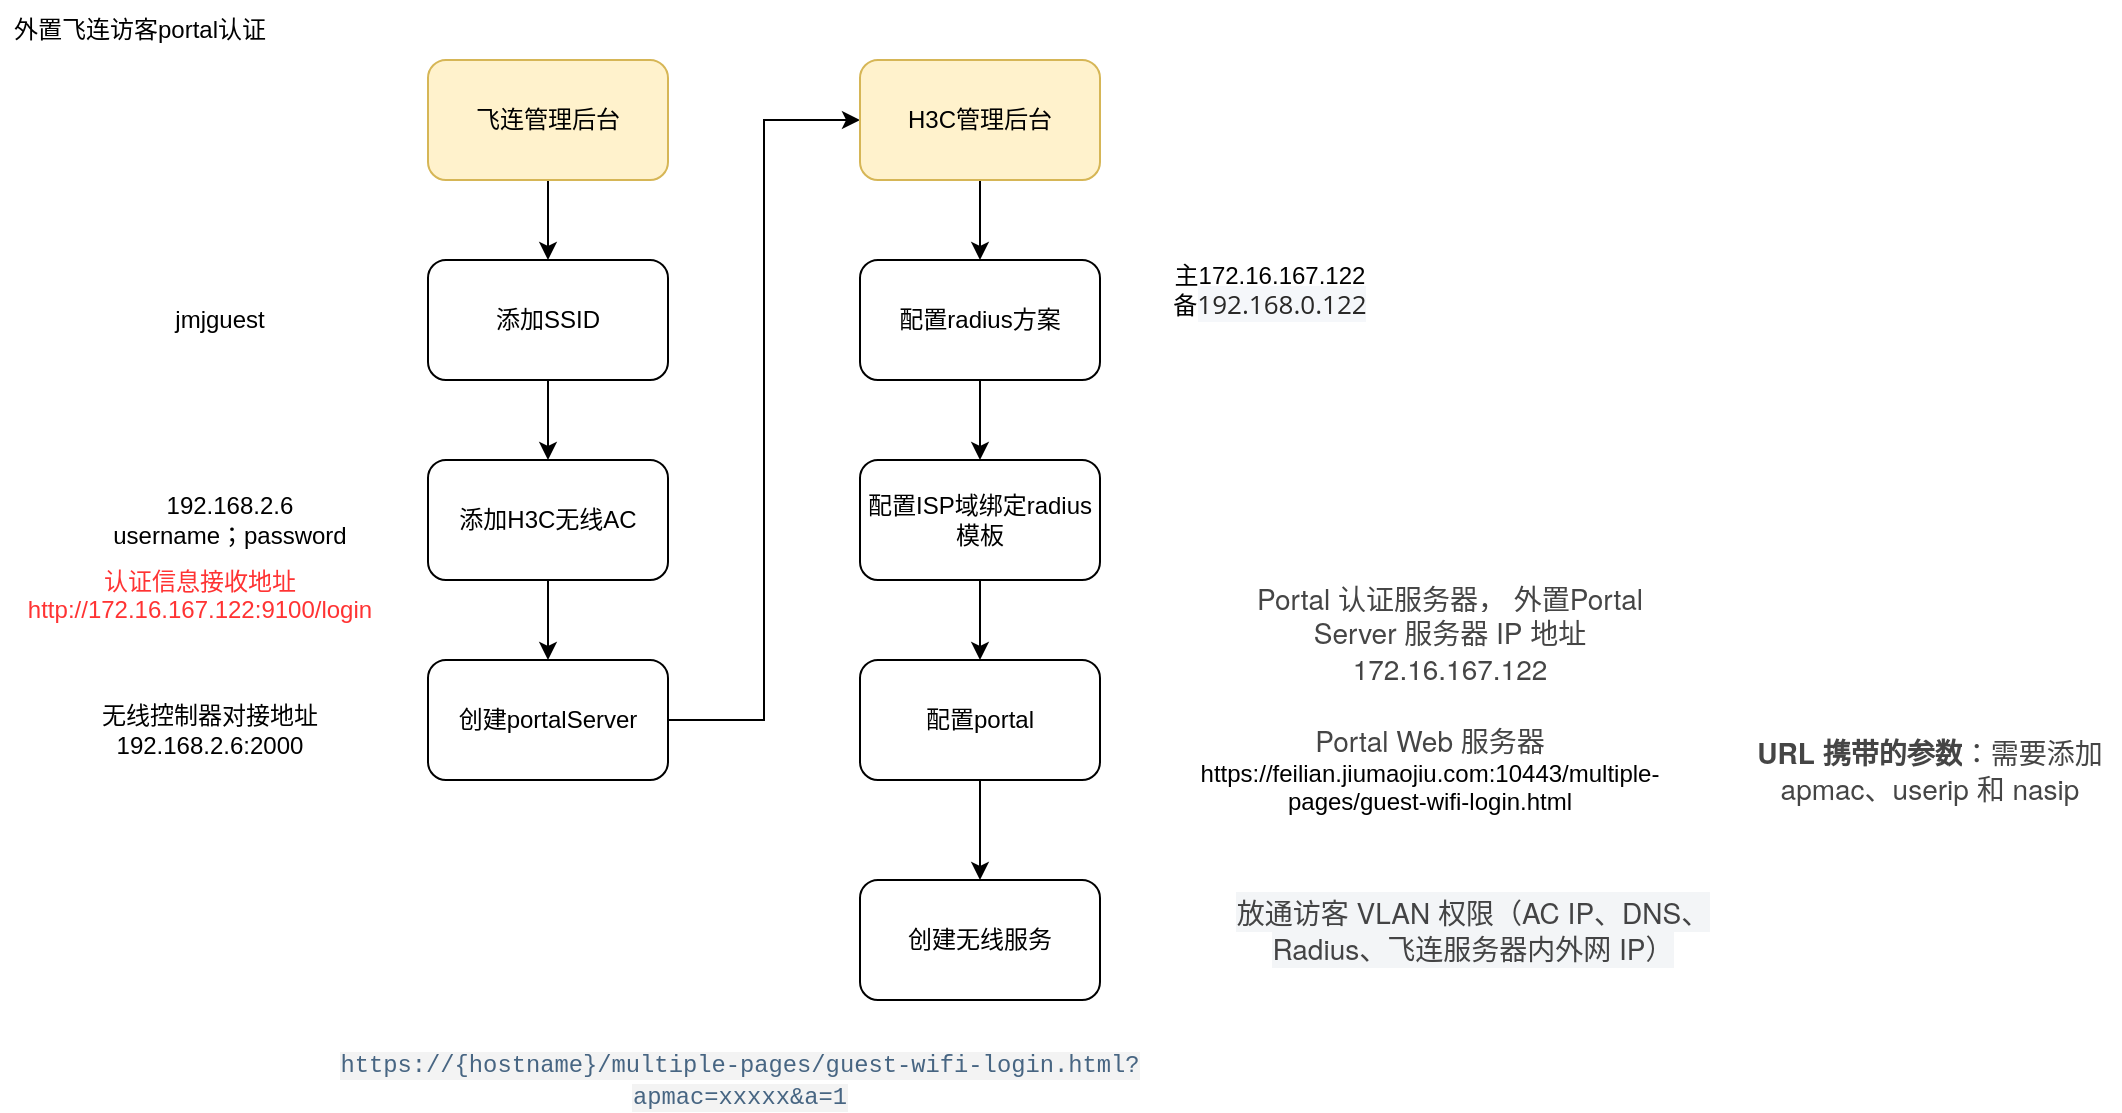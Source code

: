 <mxfile version="28.2.5" pages="5">
  <diagram name="第 1 页" id="AM6dDcf3yNord1xax8dx">
    <mxGraphModel dx="1111" dy="669" grid="1" gridSize="10" guides="1" tooltips="1" connect="1" arrows="1" fold="1" page="1" pageScale="1" pageWidth="827" pageHeight="1169" math="0" shadow="0">
      <root>
        <mxCell id="0" />
        <mxCell id="1" parent="0" />
        <mxCell id="M4mvLvQ8TGmxgBLsu0vZ-16" style="edgeStyle=orthogonalEdgeStyle;rounded=0;orthogonalLoop=1;jettySize=auto;html=1;exitX=0.5;exitY=1;exitDx=0;exitDy=0;entryX=0.5;entryY=0;entryDx=0;entryDy=0;" edge="1" parent="1" source="884CYoDpGaJ2NWDO9zPn-1" target="M4mvLvQ8TGmxgBLsu0vZ-2">
          <mxGeometry relative="1" as="geometry" />
        </mxCell>
        <mxCell id="884CYoDpGaJ2NWDO9zPn-1" value="飞连管理后台" style="rounded=1;whiteSpace=wrap;html=1;fillColor=#fff2cc;strokeColor=#d6b656;" parent="1" vertex="1">
          <mxGeometry x="294" y="60" width="120" height="60" as="geometry" />
        </mxCell>
        <mxCell id="M4mvLvQ8TGmxgBLsu0vZ-1" value="外置飞连访客portal认证" style="text;html=1;align=center;verticalAlign=middle;whiteSpace=wrap;rounded=0;" vertex="1" parent="1">
          <mxGeometry x="80" y="30" width="140" height="30" as="geometry" />
        </mxCell>
        <mxCell id="M4mvLvQ8TGmxgBLsu0vZ-17" style="edgeStyle=orthogonalEdgeStyle;rounded=0;orthogonalLoop=1;jettySize=auto;html=1;entryX=0.5;entryY=0;entryDx=0;entryDy=0;" edge="1" parent="1" source="M4mvLvQ8TGmxgBLsu0vZ-2" target="M4mvLvQ8TGmxgBLsu0vZ-3">
          <mxGeometry relative="1" as="geometry" />
        </mxCell>
        <mxCell id="M4mvLvQ8TGmxgBLsu0vZ-2" value="添加SSID" style="rounded=1;whiteSpace=wrap;html=1;" vertex="1" parent="1">
          <mxGeometry x="294" y="160" width="120" height="60" as="geometry" />
        </mxCell>
        <mxCell id="M4mvLvQ8TGmxgBLsu0vZ-18" style="edgeStyle=orthogonalEdgeStyle;rounded=0;orthogonalLoop=1;jettySize=auto;html=1;exitX=0.5;exitY=1;exitDx=0;exitDy=0;entryX=0.5;entryY=0;entryDx=0;entryDy=0;" edge="1" parent="1" source="M4mvLvQ8TGmxgBLsu0vZ-3" target="M4mvLvQ8TGmxgBLsu0vZ-4">
          <mxGeometry relative="1" as="geometry" />
        </mxCell>
        <mxCell id="M4mvLvQ8TGmxgBLsu0vZ-3" value="添加H3C无线AC" style="rounded=1;whiteSpace=wrap;html=1;" vertex="1" parent="1">
          <mxGeometry x="294" y="260" width="120" height="60" as="geometry" />
        </mxCell>
        <mxCell id="M4mvLvQ8TGmxgBLsu0vZ-23" style="edgeStyle=orthogonalEdgeStyle;rounded=0;orthogonalLoop=1;jettySize=auto;html=1;entryX=0;entryY=0.5;entryDx=0;entryDy=0;" edge="1" parent="1" source="M4mvLvQ8TGmxgBLsu0vZ-4" target="M4mvLvQ8TGmxgBLsu0vZ-5">
          <mxGeometry relative="1" as="geometry">
            <mxPoint x="500" y="100" as="targetPoint" />
          </mxGeometry>
        </mxCell>
        <mxCell id="M4mvLvQ8TGmxgBLsu0vZ-4" value="创建portalServer" style="rounded=1;whiteSpace=wrap;html=1;" vertex="1" parent="1">
          <mxGeometry x="294" y="360" width="120" height="60" as="geometry" />
        </mxCell>
        <mxCell id="M4mvLvQ8TGmxgBLsu0vZ-19" style="edgeStyle=orthogonalEdgeStyle;rounded=0;orthogonalLoop=1;jettySize=auto;html=1;exitX=0.5;exitY=1;exitDx=0;exitDy=0;entryX=0.5;entryY=0;entryDx=0;entryDy=0;" edge="1" parent="1" source="M4mvLvQ8TGmxgBLsu0vZ-5" target="M4mvLvQ8TGmxgBLsu0vZ-7">
          <mxGeometry relative="1" as="geometry" />
        </mxCell>
        <mxCell id="M4mvLvQ8TGmxgBLsu0vZ-5" value="H3C管理后台" style="rounded=1;whiteSpace=wrap;html=1;fillColor=#fff2cc;strokeColor=#d6b656;" vertex="1" parent="1">
          <mxGeometry x="510" y="60" width="120" height="60" as="geometry" />
        </mxCell>
        <mxCell id="M4mvLvQ8TGmxgBLsu0vZ-6" value="&lt;span style=&quot;color: rgb(71, 101, 130); font-family: source-code-pro, Menlo, Monaco, Consolas, &amp;quot;Courier New&amp;quot;, monospace; font-size: 11.9px; text-align: left; background-color: rgba(27, 31, 35, 0.05);&quot;&gt;https://{hostname}/multiple-pages/guest-wifi-login.html?apmac=xxxxx&amp;amp;a=1&lt;/span&gt;" style="text;html=1;align=center;verticalAlign=middle;whiteSpace=wrap;rounded=0;" vertex="1" parent="1">
          <mxGeometry x="240" y="555" width="420" height="30" as="geometry" />
        </mxCell>
        <mxCell id="M4mvLvQ8TGmxgBLsu0vZ-20" style="edgeStyle=orthogonalEdgeStyle;rounded=0;orthogonalLoop=1;jettySize=auto;html=1;exitX=0.5;exitY=1;exitDx=0;exitDy=0;entryX=0.5;entryY=0;entryDx=0;entryDy=0;" edge="1" parent="1" source="M4mvLvQ8TGmxgBLsu0vZ-7" target="M4mvLvQ8TGmxgBLsu0vZ-8">
          <mxGeometry relative="1" as="geometry" />
        </mxCell>
        <mxCell id="M4mvLvQ8TGmxgBLsu0vZ-7" value="配置radius方案" style="rounded=1;whiteSpace=wrap;html=1;" vertex="1" parent="1">
          <mxGeometry x="510" y="160" width="120" height="60" as="geometry" />
        </mxCell>
        <mxCell id="M4mvLvQ8TGmxgBLsu0vZ-21" style="edgeStyle=orthogonalEdgeStyle;rounded=0;orthogonalLoop=1;jettySize=auto;html=1;exitX=0.5;exitY=1;exitDx=0;exitDy=0;entryX=0.5;entryY=0;entryDx=0;entryDy=0;" edge="1" parent="1" source="M4mvLvQ8TGmxgBLsu0vZ-8" target="M4mvLvQ8TGmxgBLsu0vZ-9">
          <mxGeometry relative="1" as="geometry" />
        </mxCell>
        <mxCell id="M4mvLvQ8TGmxgBLsu0vZ-8" value="配置ISP域绑定radius模板" style="rounded=1;whiteSpace=wrap;html=1;" vertex="1" parent="1">
          <mxGeometry x="510" y="260" width="120" height="60" as="geometry" />
        </mxCell>
        <mxCell id="M4mvLvQ8TGmxgBLsu0vZ-22" style="edgeStyle=orthogonalEdgeStyle;rounded=0;orthogonalLoop=1;jettySize=auto;html=1;exitX=0.5;exitY=1;exitDx=0;exitDy=0;entryX=0.5;entryY=0;entryDx=0;entryDy=0;" edge="1" parent="1" source="M4mvLvQ8TGmxgBLsu0vZ-9" target="M4mvLvQ8TGmxgBLsu0vZ-10">
          <mxGeometry relative="1" as="geometry" />
        </mxCell>
        <mxCell id="M4mvLvQ8TGmxgBLsu0vZ-9" value="配置portal" style="rounded=1;whiteSpace=wrap;html=1;" vertex="1" parent="1">
          <mxGeometry x="510" y="360" width="120" height="60" as="geometry" />
        </mxCell>
        <mxCell id="M4mvLvQ8TGmxgBLsu0vZ-10" value="创建无线服务" style="rounded=1;whiteSpace=wrap;html=1;" vertex="1" parent="1">
          <mxGeometry x="510" y="470" width="120" height="60" as="geometry" />
        </mxCell>
        <mxCell id="M4mvLvQ8TGmxgBLsu0vZ-11" value="jmjguest" style="text;html=1;align=center;verticalAlign=middle;whiteSpace=wrap;rounded=0;" vertex="1" parent="1">
          <mxGeometry x="160" y="175" width="60" height="30" as="geometry" />
        </mxCell>
        <mxCell id="M4mvLvQ8TGmxgBLsu0vZ-12" value="192.168.2.6&lt;div&gt;username；password&lt;/div&gt;" style="text;html=1;align=center;verticalAlign=middle;whiteSpace=wrap;rounded=0;" vertex="1" parent="1">
          <mxGeometry x="130" y="275" width="130" height="30" as="geometry" />
        </mxCell>
        <mxCell id="M4mvLvQ8TGmxgBLsu0vZ-14" value="无线控制器对接地址192.168.2.6:2000" style="text;html=1;align=center;verticalAlign=middle;whiteSpace=wrap;rounded=0;" vertex="1" parent="1">
          <mxGeometry x="130" y="380" width="110" height="30" as="geometry" />
        </mxCell>
        <mxCell id="M4mvLvQ8TGmxgBLsu0vZ-15" value="&lt;span style=&quot;color: rgba(23, 23, 23, 0.8); font-family: PingFangSC, &amp;quot;helvetica neue&amp;quot;, &amp;quot;hiragino sans gb&amp;quot;, arial, &amp;quot;microsoft yahei ui&amp;quot;, &amp;quot;microsoft yahei&amp;quot;, simsun, &amp;quot;sans-serif&amp;quot;; font-size: 14px; text-align: left; background-color: rgb(255, 255, 255);&quot;&gt;Portal Web 服务器&lt;/span&gt;https://feilian.jiumaojiu.com:10443/multiple-pages/guest-wifi-login.html" style="text;html=1;align=center;verticalAlign=middle;whiteSpace=wrap;rounded=0;" vertex="1" parent="1">
          <mxGeometry x="680" y="400" width="230" height="30" as="geometry" />
        </mxCell>
        <mxCell id="M4mvLvQ8TGmxgBLsu0vZ-25" value="&lt;div&gt;&lt;font style=&quot;color: rgb(255, 51, 51);&quot;&gt;认证信息接收地址&lt;span style=&quot;background-color: transparent;&quot;&gt;http://172.16.167.122:9100/login&lt;/span&gt;&lt;/font&gt;&lt;/div&gt;&lt;div&gt;&lt;br&gt;&lt;/div&gt;" style="text;html=1;align=center;verticalAlign=middle;whiteSpace=wrap;rounded=0;" vertex="1" parent="1">
          <mxGeometry x="150" y="320" width="60" height="30" as="geometry" />
        </mxCell>
        <mxCell id="M4mvLvQ8TGmxgBLsu0vZ-27" value="主172.16.167.122&lt;div&gt;备&lt;span style=&quot;color: rgb(41, 40, 39); font-family: &amp;quot;Open Sans&amp;quot;, &amp;quot;Helvetica Neue&amp;quot;, Helvetica, Arial, sans-serif; font-size: 13px; text-align: left; text-wrap-mode: nowrap; background-color: rgb(245, 247, 250);&quot;&gt;192.168.0.122&lt;/span&gt;&lt;/div&gt;" style="text;html=1;align=center;verticalAlign=middle;whiteSpace=wrap;rounded=0;" vertex="1" parent="1">
          <mxGeometry x="660" y="160" width="110" height="30" as="geometry" />
        </mxCell>
        <mxCell id="M4mvLvQ8TGmxgBLsu0vZ-28" value="&lt;span style=&quot;color: rgba(23, 23, 23, 0.8); font-family: PingFangSC, &amp;quot;helvetica neue&amp;quot;, &amp;quot;hiragino sans gb&amp;quot;, arial, &amp;quot;microsoft yahei ui&amp;quot;, &amp;quot;microsoft yahei&amp;quot;, simsun, &amp;quot;sans-serif&amp;quot;; font-size: 14px; text-align: left; background-color: rgb(243, 245, 247);&quot;&gt;放通访客 VLAN 权限（AC IP、DNS、Radius、飞连服务器内外网 IP）&lt;/span&gt;" style="text;html=1;align=center;verticalAlign=middle;whiteSpace=wrap;rounded=0;" vertex="1" parent="1">
          <mxGeometry x="680" y="480" width="273" height="30" as="geometry" />
        </mxCell>
        <mxCell id="M4mvLvQ8TGmxgBLsu0vZ-30" value="&lt;span style=&quot;color: rgba(23, 23, 23, 0.8); font-family: PingFangSC, &amp;quot;helvetica neue&amp;quot;, &amp;quot;hiragino sans gb&amp;quot;, arial, &amp;quot;microsoft yahei ui&amp;quot;, &amp;quot;microsoft yahei&amp;quot;, simsun, &amp;quot;sans-serif&amp;quot;; font-size: 14px; text-align: left; background-color: rgb(255, 255, 255);&quot;&gt;Portal 认证服务器，&lt;/span&gt;&lt;span style=&quot;color: rgba(23, 23, 23, 0.8); font-family: PingFangSC, &amp;quot;helvetica neue&amp;quot;, &amp;quot;hiragino sans gb&amp;quot;, arial, &amp;quot;microsoft yahei ui&amp;quot;, &amp;quot;microsoft yahei&amp;quot;, simsun, &amp;quot;sans-serif&amp;quot;; font-size: 14px; text-align: left; background-color: rgb(255, 255, 255);&quot;&gt;&amp;nbsp;外置Portal Server 服务器 IP 地址172.16.167.122&lt;/span&gt;&lt;div&gt;&lt;span style=&quot;color: rgba(23, 23, 23, 0.8); font-family: PingFangSC, &amp;quot;helvetica neue&amp;quot;, &amp;quot;hiragino sans gb&amp;quot;, arial, &amp;quot;microsoft yahei ui&amp;quot;, &amp;quot;microsoft yahei&amp;quot;, simsun, &amp;quot;sans-serif&amp;quot;; font-size: 14px; text-align: left; background-color: rgb(255, 255, 255);&quot;&gt;&lt;br&gt;&lt;/span&gt;&lt;/div&gt;" style="text;html=1;align=center;verticalAlign=middle;whiteSpace=wrap;rounded=0;" vertex="1" parent="1">
          <mxGeometry x="690" y="340" width="230" height="30" as="geometry" />
        </mxCell>
        <mxCell id="M4mvLvQ8TGmxgBLsu0vZ-32" value="&lt;span style=&quot;outline: none; appearance: none; box-sizing: border-box; -webkit-tap-highlight-color: rgba(255, 255, 255, 0); margin: 0px; padding: 0px; font-weight: bolder; color: rgba(23, 23, 23, 0.8); font-family: PingFangSC, &amp;quot;helvetica neue&amp;quot;, &amp;quot;hiragino sans gb&amp;quot;, arial, &amp;quot;microsoft yahei ui&amp;quot;, &amp;quot;microsoft yahei&amp;quot;, simsun, &amp;quot;sans-serif&amp;quot;; font-size: 14px; text-align: left; background-color: rgb(255, 255, 255);&quot;&gt;URL 携带的参数&lt;/span&gt;&lt;span style=&quot;color: rgba(23, 23, 23, 0.8); font-family: PingFangSC, &amp;quot;helvetica neue&amp;quot;, &amp;quot;hiragino sans gb&amp;quot;, arial, &amp;quot;microsoft yahei ui&amp;quot;, &amp;quot;microsoft yahei&amp;quot;, simsun, &amp;quot;sans-serif&amp;quot;; font-size: 14px; text-align: left; background-color: rgb(255, 255, 255);&quot;&gt;：需要添加 apmac、userip 和 nasip&lt;/span&gt;" style="text;html=1;align=center;verticalAlign=middle;whiteSpace=wrap;rounded=0;" vertex="1" parent="1">
          <mxGeometry x="950" y="400" width="190" height="30" as="geometry" />
        </mxCell>
      </root>
    </mxGraphModel>
  </diagram>
  <diagram id="bNae99tADZMuyWSlhK5l" name="第 2 页">
    <mxGraphModel dx="2124" dy="780" grid="1" gridSize="10" guides="1" tooltips="1" connect="1" arrows="1" fold="1" page="1" pageScale="1" pageWidth="827" pageHeight="1169" math="0" shadow="0">
      <root>
        <mxCell id="0" />
        <mxCell id="1" parent="0" />
        <mxCell id="9JmoPgBQbvzpV1mHMhRA-14" value="" style="rounded=0;whiteSpace=wrap;html=1;" parent="1" vertex="1">
          <mxGeometry x="224" y="330" width="516" height="560" as="geometry" />
        </mxCell>
        <mxCell id="9JmoPgBQbvzpV1mHMhRA-13" value="" style="rounded=0;whiteSpace=wrap;html=1;" parent="1" vertex="1">
          <mxGeometry x="-370" y="330" width="500" height="560" as="geometry" />
        </mxCell>
        <mxCell id="WUBFe-WacLbqCLi7D68J-2" value="" style="edgeStyle=orthogonalEdgeStyle;rounded=0;orthogonalLoop=1;jettySize=auto;html=1;" parent="1" source="2EIjiolZbC0jp0bcu34R-1" target="WUBFe-WacLbqCLi7D68J-1" edge="1">
          <mxGeometry relative="1" as="geometry" />
        </mxCell>
        <mxCell id="WUBFe-WacLbqCLi7D68J-6" value="是" style="edgeLabel;html=1;align=center;verticalAlign=middle;resizable=0;points=[];" parent="WUBFe-WacLbqCLi7D68J-2" vertex="1" connectable="0">
          <mxGeometry x="-0.43" y="1" relative="1" as="geometry">
            <mxPoint as="offset" />
          </mxGeometry>
        </mxCell>
        <mxCell id="WUBFe-WacLbqCLi7D68J-4" value="" style="edgeStyle=orthogonalEdgeStyle;rounded=0;orthogonalLoop=1;jettySize=auto;html=1;" parent="1" source="2EIjiolZbC0jp0bcu34R-1" edge="1">
          <mxGeometry relative="1" as="geometry">
            <mxPoint x="464" y="380" as="targetPoint" />
          </mxGeometry>
        </mxCell>
        <mxCell id="WUBFe-WacLbqCLi7D68J-7" value="否" style="edgeLabel;html=1;align=center;verticalAlign=middle;resizable=0;points=[];" parent="WUBFe-WacLbqCLi7D68J-4" vertex="1" connectable="0">
          <mxGeometry x="-0.638" y="-1" relative="1" as="geometry">
            <mxPoint as="offset" />
          </mxGeometry>
        </mxCell>
        <mxCell id="2EIjiolZbC0jp0bcu34R-1" value="&lt;p class=&quot;MsoNormal&quot;&gt;&lt;span style=&quot;mso-spacerun:&#39;yes&#39;;font-family:宋体;mso-ascii-font-family:Calibri;&lt;br/&gt;mso-hansi-font-family:Calibri;mso-bidi-font-family:&#39;Times New Roman&#39;;font-size:10.5pt;&lt;br/&gt;mso-font-kerning:1.0pt;&quot;&gt;&lt;font face=&quot;宋体&quot;&gt;是否沿用&lt;/font&gt;&lt;font face=&quot;Calibri&quot;&gt;IP&lt;/font&gt;&lt;/span&gt;&lt;/p&gt;" style="rhombus;whiteSpace=wrap;html=1;" parent="1" vertex="1">
          <mxGeometry x="144" y="280" width="80" height="80" as="geometry" />
        </mxCell>
        <mxCell id="WUBFe-WacLbqCLi7D68J-5" value="" style="edgeStyle=orthogonalEdgeStyle;rounded=0;orthogonalLoop=1;jettySize=auto;html=1;" parent="1" source="2EIjiolZbC0jp0bcu34R-3" target="2EIjiolZbC0jp0bcu34R-1" edge="1">
          <mxGeometry relative="1" as="geometry" />
        </mxCell>
        <mxCell id="2EIjiolZbC0jp0bcu34R-3" value="四证一体机切换" style="rounded=1;whiteSpace=wrap;html=1;fontStyle=1" parent="1" vertex="1">
          <mxGeometry x="124" y="180" width="120" height="50" as="geometry" />
        </mxCell>
        <mxCell id="WUBFe-WacLbqCLi7D68J-9" value="" style="edgeStyle=orthogonalEdgeStyle;rounded=0;orthogonalLoop=1;jettySize=auto;html=1;" parent="1" source="WUBFe-WacLbqCLi7D68J-1" edge="1">
          <mxGeometry relative="1" as="geometry">
            <mxPoint x="-220" y="420" as="targetPoint" />
          </mxGeometry>
        </mxCell>
        <mxCell id="iXvG2wZZ2Whq42teVKYh-3" value="是" style="edgeLabel;html=1;align=center;verticalAlign=middle;resizable=0;points=[];" parent="WUBFe-WacLbqCLi7D68J-9" vertex="1" connectable="0">
          <mxGeometry x="-0.078" y="-1" relative="1" as="geometry">
            <mxPoint as="offset" />
          </mxGeometry>
        </mxCell>
        <mxCell id="WUBFe-WacLbqCLi7D68J-1" value="故障机是&lt;div&gt;否主机&lt;/div&gt;" style="rhombus;whiteSpace=wrap;html=1;" parent="1" vertex="1">
          <mxGeometry x="-160" y="380" width="80" height="80" as="geometry" />
        </mxCell>
        <mxCell id="WUBFe-WacLbqCLi7D68J-12" value="网络侧解绑设备MAC" style="whiteSpace=wrap;html=1;fillColor=#e1d5e7;strokeColor=#9673a6;" parent="1" vertex="1">
          <mxGeometry x="-10" y="378.33" width="120" height="60" as="geometry" />
        </mxCell>
        <mxCell id="zHqKiSq6Kojlg-079_1R-4" value="" style="edgeStyle=orthogonalEdgeStyle;rounded=0;orthogonalLoop=1;jettySize=auto;html=1;" parent="1" source="WUBFe-WacLbqCLi7D68J-14" target="WUBFe-WacLbqCLi7D68J-16" edge="1">
          <mxGeometry relative="1" as="geometry" />
        </mxCell>
        <mxCell id="WUBFe-WacLbqCLi7D68J-14" value="备机卸载APP" style="whiteSpace=wrap;html=1;" parent="1" vertex="1">
          <mxGeometry x="-340" y="390" width="120" height="60" as="geometry" />
        </mxCell>
        <mxCell id="9JmoPgBQbvzpV1mHMhRA-5" value="" style="edgeStyle=orthogonalEdgeStyle;rounded=0;orthogonalLoop=1;jettySize=auto;html=1;" parent="1" source="WUBFe-WacLbqCLi7D68J-16" target="9JmoPgBQbvzpV1mHMhRA-4" edge="1">
          <mxGeometry relative="1" as="geometry" />
        </mxCell>
        <mxCell id="WUBFe-WacLbqCLi7D68J-16" value="安装APP选择主机模式" style="whiteSpace=wrap;html=1;" parent="1" vertex="1">
          <mxGeometry x="-340" y="500" width="120" height="60" as="geometry" />
        </mxCell>
        <mxCell id="zHqKiSq6Kojlg-079_1R-40" value="" style="edgeStyle=orthogonalEdgeStyle;rounded=0;orthogonalLoop=1;jettySize=auto;html=1;" parent="1" source="WUBFe-WacLbqCLi7D68J-18" target="zHqKiSq6Kojlg-079_1R-39" edge="1">
          <mxGeometry relative="1" as="geometry" />
        </mxCell>
        <mxCell id="WUBFe-WacLbqCLi7D68J-18" value="更改备机打印机、一体机IP" style="whiteSpace=wrap;html=1;" parent="1" vertex="1">
          <mxGeometry x="-190" y="710" width="120" height="60" as="geometry" />
        </mxCell>
        <mxCell id="WUBFe-WacLbqCLi7D68J-52" style="edgeStyle=orthogonalEdgeStyle;rounded=0;orthogonalLoop=1;jettySize=auto;html=1;exitX=0.5;exitY=1;exitDx=0;exitDy=0;" parent="1" source="WUBFe-WacLbqCLi7D68J-18" target="WUBFe-WacLbqCLi7D68J-18" edge="1">
          <mxGeometry relative="1" as="geometry" />
        </mxCell>
        <mxCell id="WUBFe-WacLbqCLi7D68J-56" value="方案一：&lt;font style=&quot;font-family: 宋体; font-size: 10.5pt; background-color: transparent; color: light-dark(rgb(0, 0, 0), rgb(255, 255, 255));&quot; face=&quot;宋体&quot;&gt;沿用被切换机器&lt;/font&gt;&lt;font style=&quot;font-size: 10.5pt; background-color: transparent; color: light-dark(rgb(0, 0, 0), rgb(255, 255, 255));&quot; face=&quot;Calibri&quot;&gt;IP&lt;/font&gt;" style="text;html=1;align=center;verticalAlign=middle;whiteSpace=wrap;rounded=0;fillColor=#fff2cc;strokeColor=#d6b656;" parent="1" vertex="1">
          <mxGeometry x="-370" y="300" width="190" height="30" as="geometry" />
        </mxCell>
        <mxCell id="WUBFe-WacLbqCLi7D68J-57" value="方案二：&lt;font face=&quot;宋体&quot;&gt;&lt;span style=&quot;font-size: 14px;&quot;&gt;使用新IP&lt;/span&gt;&lt;/font&gt;" style="text;html=1;align=center;verticalAlign=middle;whiteSpace=wrap;rounded=0;fillColor=#fff2cc;strokeColor=#d6b656;" parent="1" vertex="1">
          <mxGeometry x="550" y="300" width="190" height="30" as="geometry" />
        </mxCell>
        <mxCell id="zHqKiSq6Kojlg-079_1R-2" value="备注：备机默认为子机模式" style="text;html=1;align=center;verticalAlign=middle;whiteSpace=wrap;rounded=0;" parent="1" vertex="1">
          <mxGeometry x="244" y="220" width="160" height="30" as="geometry" />
        </mxCell>
        <mxCell id="zHqKiSq6Kojlg-079_1R-12" value="" style="edgeStyle=orthogonalEdgeStyle;rounded=0;orthogonalLoop=1;jettySize=auto;html=1;" parent="1" source="zHqKiSq6Kojlg-079_1R-14" edge="1">
          <mxGeometry relative="1" as="geometry">
            <mxPoint x="364" y="418.33" as="targetPoint" />
          </mxGeometry>
        </mxCell>
        <mxCell id="iXvG2wZZ2Whq42teVKYh-5" value="是" style="edgeLabel;html=1;align=center;verticalAlign=middle;resizable=0;points=[];" parent="zHqKiSq6Kojlg-079_1R-12" vertex="1" connectable="0">
          <mxGeometry x="-0.16" y="-3" relative="1" as="geometry">
            <mxPoint x="-1" as="offset" />
          </mxGeometry>
        </mxCell>
        <mxCell id="zHqKiSq6Kojlg-079_1R-14" value="故障机是&lt;div&gt;否主机&lt;/div&gt;" style="rhombus;whiteSpace=wrap;html=1;" parent="1" vertex="1">
          <mxGeometry x="424" y="378.33" width="80" height="80" as="geometry" />
        </mxCell>
        <mxCell id="zHqKiSq6Kojlg-079_1R-19" value="主机上修改控制参数" style="whiteSpace=wrap;html=1;" parent="1" vertex="1">
          <mxGeometry x="244" y="600" width="120" height="60" as="geometry" />
        </mxCell>
        <mxCell id="zHqKiSq6Kojlg-079_1R-35" value="" style="edgeStyle=orthogonalEdgeStyle;rounded=0;orthogonalLoop=1;jettySize=auto;html=1;" parent="1" source="zHqKiSq6Kojlg-079_1R-21" target="zHqKiSq6Kojlg-079_1R-22" edge="1">
          <mxGeometry relative="1" as="geometry" />
        </mxCell>
        <mxCell id="zHqKiSq6Kojlg-079_1R-21" value="备机卸载APP" style="whiteSpace=wrap;html=1;" parent="1" vertex="1">
          <mxGeometry x="244" y="390" width="120" height="60" as="geometry" />
        </mxCell>
        <mxCell id="9JmoPgBQbvzpV1mHMhRA-1" value="" style="edgeStyle=orthogonalEdgeStyle;rounded=0;orthogonalLoop=1;jettySize=auto;html=1;" parent="1" source="zHqKiSq6Kojlg-079_1R-22" target="zHqKiSq6Kojlg-079_1R-19" edge="1">
          <mxGeometry relative="1" as="geometry" />
        </mxCell>
        <mxCell id="zHqKiSq6Kojlg-079_1R-22" value="安装APP选择主机模式" style="whiteSpace=wrap;html=1;" parent="1" vertex="1">
          <mxGeometry x="244" y="500" width="120" height="60" as="geometry" />
        </mxCell>
        <mxCell id="zHqKiSq6Kojlg-079_1R-23" value="根据替换证书类型选择激活参数" style="whiteSpace=wrap;html=1;" parent="1" vertex="1">
          <mxGeometry x="404" y="710" width="120" height="60" as="geometry" />
        </mxCell>
        <mxCell id="zHqKiSq6Kojlg-079_1R-24" style="edgeStyle=orthogonalEdgeStyle;rounded=0;orthogonalLoop=1;jettySize=auto;html=1;exitX=0.5;exitY=1;exitDx=0;exitDy=0;" parent="1" source="zHqKiSq6Kojlg-079_1R-23" target="zHqKiSq6Kojlg-079_1R-23" edge="1">
          <mxGeometry relative="1" as="geometry" />
        </mxCell>
        <mxCell id="zHqKiSq6Kojlg-079_1R-32" value="合格证系统侧修改接收作业设备ip" style="rounded=0;whiteSpace=wrap;html=1;fillColor=#e1d5e7;strokeColor=#9673a6;" parent="1" vertex="1">
          <mxGeometry x="600" y="388.33" width="120" height="60" as="geometry" />
        </mxCell>
        <mxCell id="zHqKiSq6Kojlg-079_1R-39" value="根据替换证书类型选择激活参数" style="rounded=0;whiteSpace=wrap;html=1;" parent="1" vertex="1">
          <mxGeometry x="-190" y="810" width="120" height="60" as="geometry" />
        </mxCell>
        <mxCell id="9JmoPgBQbvzpV1mHMhRA-3" value="" style="endArrow=classic;html=1;rounded=0;exitX=0.5;exitY=1;exitDx=0;exitDy=0;entryX=0;entryY=0.5;entryDx=0;entryDy=0;" parent="1" source="zHqKiSq6Kojlg-079_1R-19" target="zHqKiSq6Kojlg-079_1R-23" edge="1">
          <mxGeometry width="50" height="50" relative="1" as="geometry">
            <mxPoint x="280" y="770" as="sourcePoint" />
            <mxPoint x="330" y="720" as="targetPoint" />
            <Array as="points">
              <mxPoint x="304" y="740" />
            </Array>
          </mxGeometry>
        </mxCell>
        <mxCell id="9JmoPgBQbvzpV1mHMhRA-4" value="主机上修改控制参数" style="whiteSpace=wrap;html=1;" parent="1" vertex="1">
          <mxGeometry x="-340" y="600" width="120" height="60" as="geometry" />
        </mxCell>
        <mxCell id="9JmoPgBQbvzpV1mHMhRA-6" value="" style="endArrow=classic;html=1;rounded=0;exitX=0.5;exitY=1;exitDx=0;exitDy=0;entryX=0;entryY=0.5;entryDx=0;entryDy=0;" parent="1" source="9JmoPgBQbvzpV1mHMhRA-4" target="WUBFe-WacLbqCLi7D68J-18" edge="1">
          <mxGeometry width="50" height="50" relative="1" as="geometry">
            <mxPoint x="-300" y="760" as="sourcePoint" />
            <mxPoint x="-250" y="710" as="targetPoint" />
            <Array as="points">
              <mxPoint x="-280" y="740" />
            </Array>
          </mxGeometry>
        </mxCell>
        <mxCell id="9JmoPgBQbvzpV1mHMhRA-7" value="" style="endArrow=classic;html=1;rounded=0;exitX=1;exitY=0.5;exitDx=0;exitDy=0;entryX=1;entryY=0.5;entryDx=0;entryDy=0;" parent="1" source="WUBFe-WacLbqCLi7D68J-1" target="WUBFe-WacLbqCLi7D68J-18" edge="1">
          <mxGeometry width="50" height="50" relative="1" as="geometry">
            <mxPoint x="-20" y="600" as="sourcePoint" />
            <mxPoint x="30" y="550" as="targetPoint" />
            <Array as="points">
              <mxPoint x="-30" y="420" />
              <mxPoint x="-30" y="740" />
            </Array>
          </mxGeometry>
        </mxCell>
        <mxCell id="9JmoPgBQbvzpV1mHMhRA-10" value="否" style="edgeLabel;html=1;align=center;verticalAlign=middle;resizable=0;points=[];" parent="9JmoPgBQbvzpV1mHMhRA-7" vertex="1" connectable="0">
          <mxGeometry x="-0.892" y="1" relative="1" as="geometry">
            <mxPoint as="offset" />
          </mxGeometry>
        </mxCell>
        <mxCell id="9JmoPgBQbvzpV1mHMhRA-11" value="" style="endArrow=classic;html=1;rounded=0;exitX=1;exitY=0.5;exitDx=0;exitDy=0;entryX=1;entryY=0.5;entryDx=0;entryDy=0;" parent="1" source="zHqKiSq6Kojlg-079_1R-14" target="zHqKiSq6Kojlg-079_1R-23" edge="1">
          <mxGeometry width="50" height="50" relative="1" as="geometry">
            <mxPoint x="530" y="600" as="sourcePoint" />
            <mxPoint x="580" y="550" as="targetPoint" />
            <Array as="points">
              <mxPoint x="560" y="420" />
              <mxPoint x="560" y="740" />
            </Array>
          </mxGeometry>
        </mxCell>
        <mxCell id="9JmoPgBQbvzpV1mHMhRA-12" value="否" style="edgeLabel;html=1;align=center;verticalAlign=middle;resizable=0;points=[];" parent="9JmoPgBQbvzpV1mHMhRA-11" vertex="1" connectable="0">
          <mxGeometry x="-0.87" y="4" relative="1" as="geometry">
            <mxPoint as="offset" />
          </mxGeometry>
        </mxCell>
      </root>
    </mxGraphModel>
  </diagram>
  <diagram id="_XImUc3k8YdDf92oH1td" name="第 3 页">
    <mxGraphModel dx="778" dy="468" grid="1" gridSize="10" guides="1" tooltips="1" connect="1" arrows="1" fold="1" page="1" pageScale="1" pageWidth="827" pageHeight="1169" math="0" shadow="0">
      <root>
        <mxCell id="0" />
        <mxCell id="1" parent="0" />
        <mxCell id="OzJTO2gGNafznHzXBOQW-2" value="fl.youngy.com.cn" style="rounded=0;whiteSpace=wrap;html=1;" vertex="1" parent="1">
          <mxGeometry x="360" y="60" width="160" height="60" as="geometry" />
        </mxCell>
        <mxCell id="OzJTO2gGNafznHzXBOQW-3" value="电信公网183.6.157.122" style="rounded=0;whiteSpace=wrap;html=1;" vertex="1" parent="1">
          <mxGeometry x="280" y="190" width="120" height="60" as="geometry" />
        </mxCell>
        <mxCell id="OzJTO2gGNafznHzXBOQW-4" value="飞连服务器192.168.100.21" style="rounded=0;whiteSpace=wrap;html=1;" vertex="1" parent="1">
          <mxGeometry x="390" y="330" width="120" height="60" as="geometry" />
        </mxCell>
        <mxCell id="OzJTO2gGNafznHzXBOQW-5" value="移动公网" style="rounded=0;whiteSpace=wrap;html=1;" vertex="1" parent="1">
          <mxGeometry x="480" y="190" width="120" height="60" as="geometry" />
        </mxCell>
        <mxCell id="OzJTO2gGNafznHzXBOQW-6" value="" style="endArrow=classic;html=1;rounded=0;exitX=0.5;exitY=1;exitDx=0;exitDy=0;entryX=0.5;entryY=0;entryDx=0;entryDy=0;" edge="1" parent="1" source="OzJTO2gGNafznHzXBOQW-2" target="OzJTO2gGNafznHzXBOQW-3">
          <mxGeometry width="50" height="50" relative="1" as="geometry">
            <mxPoint x="380" y="270" as="sourcePoint" />
            <mxPoint x="430" y="220" as="targetPoint" />
          </mxGeometry>
        </mxCell>
        <mxCell id="OzJTO2gGNafznHzXBOQW-7" value="" style="endArrow=classic;html=1;rounded=0;exitX=0.5;exitY=1;exitDx=0;exitDy=0;entryX=0.5;entryY=0;entryDx=0;entryDy=0;" edge="1" parent="1" source="OzJTO2gGNafznHzXBOQW-2" target="OzJTO2gGNafznHzXBOQW-5">
          <mxGeometry width="50" height="50" relative="1" as="geometry">
            <mxPoint x="600" y="160" as="sourcePoint" />
            <mxPoint x="500" y="230" as="targetPoint" />
          </mxGeometry>
        </mxCell>
        <mxCell id="OzJTO2gGNafznHzXBOQW-8" value="域名解析" style="text;html=1;align=center;verticalAlign=middle;whiteSpace=wrap;rounded=0;fillColor=#d5e8d4;strokeColor=#82b366;" vertex="1" parent="1">
          <mxGeometry x="510" y="130" width="60" height="30" as="geometry" />
        </mxCell>
        <mxCell id="OzJTO2gGNafznHzXBOQW-9" value="" style="endArrow=classic;html=1;rounded=0;exitX=0.45;exitY=1.022;exitDx=0;exitDy=0;exitPerimeter=0;" edge="1" parent="1" source="OzJTO2gGNafznHzXBOQW-3">
          <mxGeometry width="50" height="50" relative="1" as="geometry">
            <mxPoint x="380" y="270" as="sourcePoint" />
            <mxPoint x="440" y="330" as="targetPoint" />
          </mxGeometry>
        </mxCell>
        <mxCell id="OzJTO2gGNafznHzXBOQW-10" value="端口映射10443，8001，8002" style="text;html=1;align=center;verticalAlign=middle;whiteSpace=wrap;rounded=0;" vertex="1" parent="1">
          <mxGeometry x="220" y="290" width="170" height="30" as="geometry" />
        </mxCell>
        <mxCell id="OzJTO2gGNafznHzXBOQW-11" value="" style="endArrow=classic;html=1;rounded=0;exitX=0.5;exitY=1;exitDx=0;exitDy=0;" edge="1" parent="1" source="OzJTO2gGNafznHzXBOQW-5">
          <mxGeometry width="50" height="50" relative="1" as="geometry">
            <mxPoint x="380" y="240" as="sourcePoint" />
            <mxPoint x="450" y="330" as="targetPoint" />
          </mxGeometry>
        </mxCell>
        <mxCell id="OzJTO2gGNafznHzXBOQW-12" value="域名解析" style="text;html=1;align=center;verticalAlign=middle;whiteSpace=wrap;rounded=0;" vertex="1" parent="1">
          <mxGeometry x="320" y="130" width="60" height="30" as="geometry" />
        </mxCell>
        <mxCell id="OzJTO2gGNafznHzXBOQW-13" value="端口映射10443，8001，8002" style="text;html=1;align=center;verticalAlign=middle;whiteSpace=wrap;rounded=0;fillColor=#d5e8d4;strokeColor=#82b366;" vertex="1" parent="1">
          <mxGeometry x="510" y="280" width="170" height="30" as="geometry" />
        </mxCell>
      </root>
    </mxGraphModel>
  </diagram>
  <diagram id="xiagSGyhZq4yaPx6t5Rz" name="第 4 页">
    <mxGraphModel dx="778" dy="468" grid="1" gridSize="10" guides="1" tooltips="1" connect="1" arrows="1" fold="1" page="1" pageScale="1" pageWidth="827" pageHeight="1169" math="0" shadow="0">
      <root>
        <mxCell id="0" />
        <mxCell id="1" parent="0" />
        <mxCell id="5vhTYO8h8fDBOkbQux62-19" value="" style="rounded=0;whiteSpace=wrap;html=1;" vertex="1" parent="1">
          <mxGeometry x="120" y="350" width="580" height="140" as="geometry" />
        </mxCell>
        <mxCell id="5vhTYO8h8fDBOkbQux62-18" value="" style="rounded=0;whiteSpace=wrap;html=1;" vertex="1" parent="1">
          <mxGeometry x="120" y="200" width="580" height="110" as="geometry" />
        </mxCell>
        <mxCell id="5vhTYO8h8fDBOkbQux62-1" value="有线办公&lt;div&gt;专线100M&lt;/div&gt;" style="rounded=0;whiteSpace=wrap;html=1;" vertex="1" parent="1">
          <mxGeometry x="150" y="210" width="120" height="60" as="geometry" />
        </mxCell>
        <mxCell id="5vhTYO8h8fDBOkbQux62-2" value="无线WiFi&lt;div&gt;专线1000M&lt;/div&gt;" style="rounded=0;whiteSpace=wrap;html=1;" vertex="1" parent="1">
          <mxGeometry x="354" y="210" width="120" height="60" as="geometry" />
        </mxCell>
        <mxCell id="5vhTYO8h8fDBOkbQux62-3" value="eth3" style="text;html=1;align=center;verticalAlign=middle;whiteSpace=wrap;rounded=0;" vertex="1" parent="1">
          <mxGeometry x="384" y="270" width="60" height="30" as="geometry" />
        </mxCell>
        <mxCell id="5vhTYO8h8fDBOkbQux62-4" value="eth4" style="text;html=1;align=center;verticalAlign=middle;whiteSpace=wrap;rounded=0;" vertex="1" parent="1">
          <mxGeometry x="180" y="270" width="60" height="30" as="geometry" />
        </mxCell>
        <mxCell id="5vhTYO8h8fDBOkbQux62-5" value="&lt;span style=&quot;background-color: transparent; color: light-dark(rgb(0, 0, 0), rgb(255, 255, 255));&quot;&gt;闲置&lt;/span&gt;&lt;div&gt;&lt;span style=&quot;background-color: transparent; color: light-dark(rgb(0, 0, 0), rgb(255, 255, 255));&quot;&gt;拨号1000M&lt;/span&gt;&lt;/div&gt;" style="rounded=0;whiteSpace=wrap;html=1;" vertex="1" parent="1">
          <mxGeometry x="560" y="210" width="120" height="60" as="geometry" />
        </mxCell>
        <mxCell id="5vhTYO8h8fDBOkbQux62-6" value="有线办公&lt;div&gt;专线1000M&lt;/div&gt;" style="rounded=0;whiteSpace=wrap;html=1;" vertex="1" parent="1">
          <mxGeometry x="150" y="380" width="120" height="60" as="geometry" />
        </mxCell>
        <mxCell id="5vhTYO8h8fDBOkbQux62-7" value="无线WiFi&lt;div&gt;拨号1000M&lt;/div&gt;" style="rounded=0;whiteSpace=wrap;html=1;" vertex="1" parent="1">
          <mxGeometry x="354" y="380" width="120" height="60" as="geometry" />
        </mxCell>
        <mxCell id="5vhTYO8h8fDBOkbQux62-8" value="eth3" style="text;html=1;align=center;verticalAlign=middle;whiteSpace=wrap;rounded=0;" vertex="1" parent="1">
          <mxGeometry x="384" y="440" width="60" height="30" as="geometry" />
        </mxCell>
        <mxCell id="5vhTYO8h8fDBOkbQux62-9" value="eth4" style="text;html=1;align=center;verticalAlign=middle;whiteSpace=wrap;rounded=0;" vertex="1" parent="1">
          <mxGeometry x="180" y="440" width="60" height="30" as="geometry" />
        </mxCell>
        <mxCell id="5vhTYO8h8fDBOkbQux62-12" value="目前" style="text;html=1;align=center;verticalAlign=middle;whiteSpace=wrap;rounded=0;fillColor=#dae8fc;strokeColor=#6c8ebf;" vertex="1" parent="1">
          <mxGeometry x="120" y="170" width="60" height="30" as="geometry" />
        </mxCell>
        <mxCell id="5vhTYO8h8fDBOkbQux62-13" value="" style="endArrow=classic;html=1;rounded=0;exitX=0;exitY=1;exitDx=0;exitDy=0;entryX=1;entryY=0;entryDx=0;entryDy=0;" edge="1" parent="1" source="5vhTYO8h8fDBOkbQux62-2" target="5vhTYO8h8fDBOkbQux62-6">
          <mxGeometry width="50" height="50" relative="1" as="geometry">
            <mxPoint x="320" y="340" as="sourcePoint" />
            <mxPoint x="280" y="380" as="targetPoint" />
          </mxGeometry>
        </mxCell>
        <mxCell id="5vhTYO8h8fDBOkbQux62-14" value="" style="endArrow=classic;html=1;rounded=0;exitX=0;exitY=1;exitDx=0;exitDy=0;" edge="1" parent="1" source="5vhTYO8h8fDBOkbQux62-5">
          <mxGeometry width="50" height="50" relative="1" as="geometry">
            <mxPoint x="570" y="401.463" as="sourcePoint" />
            <mxPoint x="460" y="380" as="targetPoint" />
          </mxGeometry>
        </mxCell>
        <mxCell id="5vhTYO8h8fDBOkbQux62-21" value="限制阈值" style="edgeLabel;html=1;align=center;verticalAlign=middle;resizable=0;points=[];fontColor=#FF0000;" vertex="1" connectable="0" parent="5vhTYO8h8fDBOkbQux62-14">
          <mxGeometry x="-0.003" relative="1" as="geometry">
            <mxPoint as="offset" />
          </mxGeometry>
        </mxCell>
        <mxCell id="5vhTYO8h8fDBOkbQux62-15" value="" style="endArrow=classic;html=1;rounded=0;exitX=1;exitY=1;exitDx=0;exitDy=0;entryX=0.5;entryY=0;entryDx=0;entryDy=0;" edge="1" parent="1" source="5vhTYO8h8fDBOkbQux62-1" target="5vhTYO8h8fDBOkbQux62-16">
          <mxGeometry width="50" height="50" relative="1" as="geometry">
            <mxPoint x="260" y="320" as="sourcePoint" />
            <mxPoint x="470" y="380" as="targetPoint" />
          </mxGeometry>
        </mxCell>
        <mxCell id="5vhTYO8h8fDBOkbQux62-16" value="无线WiFi&lt;div&gt;冗余使用&lt;/div&gt;" style="rounded=0;whiteSpace=wrap;html=1;" vertex="1" parent="1">
          <mxGeometry x="530" y="380" width="120" height="60" as="geometry" />
        </mxCell>
        <mxCell id="5vhTYO8h8fDBOkbQux62-17" value="eth5" style="text;html=1;align=center;verticalAlign=middle;whiteSpace=wrap;rounded=0;" vertex="1" parent="1">
          <mxGeometry x="560" y="440" width="60" height="30" as="geometry" />
        </mxCell>
        <mxCell id="5vhTYO8h8fDBOkbQux62-23" value="调整后" style="text;html=1;align=center;verticalAlign=middle;whiteSpace=wrap;rounded=0;fillColor=#dae8fc;strokeColor=#6c8ebf;" vertex="1" parent="1">
          <mxGeometry x="120" y="320" width="60" height="30" as="geometry" />
        </mxCell>
      </root>
    </mxGraphModel>
  </diagram>
  <diagram id="6nIWdgkNkW0LFV_7jCMi" name="第 5 页">
    <mxGraphModel dx="1297" dy="780" grid="1" gridSize="10" guides="1" tooltips="1" connect="1" arrows="1" fold="1" page="1" pageScale="1" pageWidth="827" pageHeight="1169" math="0" shadow="0">
      <root>
        <mxCell id="0" />
        <mxCell id="1" parent="0" />
        <mxCell id="gqLMOwoUjJwlaszNTNMN-8" value="" style="edgeStyle=orthogonalEdgeStyle;rounded=0;orthogonalLoop=1;jettySize=auto;html=1;" edge="1" parent="1" source="gqLMOwoUjJwlaszNTNMN-9">
          <mxGeometry relative="1" as="geometry">
            <mxPoint x="894" y="590" as="targetPoint" />
          </mxGeometry>
        </mxCell>
        <mxCell id="gqLMOwoUjJwlaszNTNMN-9" value="四证一体机切换" style="rounded=1;whiteSpace=wrap;html=1;fontStyle=1" vertex="1" parent="1">
          <mxGeometry x="834" y="490" width="120" height="50" as="geometry" />
        </mxCell>
        <mxCell id="gqLMOwoUjJwlaszNTNMN-10" value="" style="edgeStyle=orthogonalEdgeStyle;rounded=0;orthogonalLoop=1;jettySize=auto;html=1;" edge="1" parent="1" source="gqLMOwoUjJwlaszNTNMN-12">
          <mxGeometry relative="1" as="geometry">
            <mxPoint x="789" y="626.67" as="targetPoint" />
          </mxGeometry>
        </mxCell>
        <mxCell id="gqLMOwoUjJwlaszNTNMN-11" value="是" style="edgeLabel;html=1;align=center;verticalAlign=middle;resizable=0;points=[];" vertex="1" connectable="0" parent="gqLMOwoUjJwlaszNTNMN-10">
          <mxGeometry x="-0.078" y="-1" relative="1" as="geometry">
            <mxPoint as="offset" />
          </mxGeometry>
        </mxCell>
        <mxCell id="gqLMOwoUjJwlaszNTNMN-12" value="故障机是&lt;div&gt;否主机&lt;/div&gt;" style="rhombus;whiteSpace=wrap;html=1;" vertex="1" parent="1">
          <mxGeometry x="849" y="586.67" width="80" height="80" as="geometry" />
        </mxCell>
        <mxCell id="gqLMOwoUjJwlaszNTNMN-13" value="网络侧解绑设备MAC" style="whiteSpace=wrap;html=1;fillColor=#e1d5e7;strokeColor=#9673a6;" vertex="1" parent="1">
          <mxGeometry x="1040" y="586.67" width="120" height="60" as="geometry" />
        </mxCell>
        <mxCell id="gqLMOwoUjJwlaszNTNMN-14" value="" style="edgeStyle=orthogonalEdgeStyle;rounded=0;orthogonalLoop=1;jettySize=auto;html=1;" edge="1" parent="1" source="gqLMOwoUjJwlaszNTNMN-15" target="gqLMOwoUjJwlaszNTNMN-17">
          <mxGeometry relative="1" as="geometry" />
        </mxCell>
        <mxCell id="gqLMOwoUjJwlaszNTNMN-15" value="备机卸载APP" style="whiteSpace=wrap;html=1;" vertex="1" parent="1">
          <mxGeometry x="669" y="596.67" width="120" height="60" as="geometry" />
        </mxCell>
        <mxCell id="gqLMOwoUjJwlaszNTNMN-16" value="" style="edgeStyle=orthogonalEdgeStyle;rounded=0;orthogonalLoop=1;jettySize=auto;html=1;" edge="1" parent="1" source="gqLMOwoUjJwlaszNTNMN-17" target="gqLMOwoUjJwlaszNTNMN-37">
          <mxGeometry relative="1" as="geometry" />
        </mxCell>
        <mxCell id="gqLMOwoUjJwlaszNTNMN-17" value="安装APP选择主机模式" style="whiteSpace=wrap;html=1;" vertex="1" parent="1">
          <mxGeometry x="669" y="706.67" width="120" height="60" as="geometry" />
        </mxCell>
        <mxCell id="gqLMOwoUjJwlaszNTNMN-18" value="" style="edgeStyle=orthogonalEdgeStyle;rounded=0;orthogonalLoop=1;jettySize=auto;html=1;" edge="1" parent="1" source="gqLMOwoUjJwlaszNTNMN-19" target="gqLMOwoUjJwlaszNTNMN-35">
          <mxGeometry relative="1" as="geometry" />
        </mxCell>
        <mxCell id="gqLMOwoUjJwlaszNTNMN-19" value="更改备机打印机、一体机IP" style="whiteSpace=wrap;html=1;" vertex="1" parent="1">
          <mxGeometry x="819" y="916.67" width="120" height="60" as="geometry" />
        </mxCell>
        <mxCell id="gqLMOwoUjJwlaszNTNMN-20" style="edgeStyle=orthogonalEdgeStyle;rounded=0;orthogonalLoop=1;jettySize=auto;html=1;exitX=0.5;exitY=1;exitDx=0;exitDy=0;" edge="1" parent="1" source="gqLMOwoUjJwlaszNTNMN-19" target="gqLMOwoUjJwlaszNTNMN-19">
          <mxGeometry relative="1" as="geometry" />
        </mxCell>
        <mxCell id="gqLMOwoUjJwlaszNTNMN-23" value="备注：备机默认为子机模式" style="text;html=1;align=center;verticalAlign=middle;whiteSpace=wrap;rounded=0;" vertex="1" parent="1">
          <mxGeometry x="1180" y="550" width="160" height="30" as="geometry" />
        </mxCell>
        <mxCell id="gqLMOwoUjJwlaszNTNMN-35" value="根据替换证书类型选择激活参数" style="rounded=0;whiteSpace=wrap;html=1;" vertex="1" parent="1">
          <mxGeometry x="819" y="1016.67" width="120" height="60" as="geometry" />
        </mxCell>
        <mxCell id="gqLMOwoUjJwlaszNTNMN-37" value="主机上修改控制参数" style="whiteSpace=wrap;html=1;" vertex="1" parent="1">
          <mxGeometry x="669" y="806.67" width="120" height="60" as="geometry" />
        </mxCell>
        <mxCell id="gqLMOwoUjJwlaszNTNMN-38" value="" style="endArrow=classic;html=1;rounded=0;exitX=0.5;exitY=1;exitDx=0;exitDy=0;entryX=0;entryY=0.5;entryDx=0;entryDy=0;" edge="1" parent="1" source="gqLMOwoUjJwlaszNTNMN-37" target="gqLMOwoUjJwlaszNTNMN-19">
          <mxGeometry width="50" height="50" relative="1" as="geometry">
            <mxPoint x="709" y="966.67" as="sourcePoint" />
            <mxPoint x="759" y="916.67" as="targetPoint" />
            <Array as="points">
              <mxPoint x="729" y="946.67" />
            </Array>
          </mxGeometry>
        </mxCell>
        <mxCell id="gqLMOwoUjJwlaszNTNMN-39" value="" style="endArrow=classic;html=1;rounded=0;exitX=1;exitY=0.5;exitDx=0;exitDy=0;entryX=1;entryY=0.5;entryDx=0;entryDy=0;" edge="1" parent="1" source="gqLMOwoUjJwlaszNTNMN-12" target="gqLMOwoUjJwlaszNTNMN-19">
          <mxGeometry width="50" height="50" relative="1" as="geometry">
            <mxPoint x="989" y="806.67" as="sourcePoint" />
            <mxPoint x="1039" y="756.67" as="targetPoint" />
            <Array as="points">
              <mxPoint x="979" y="626.67" />
              <mxPoint x="979" y="946.67" />
            </Array>
          </mxGeometry>
        </mxCell>
        <mxCell id="gqLMOwoUjJwlaszNTNMN-40" value="否" style="edgeLabel;html=1;align=center;verticalAlign=middle;resizable=0;points=[];" vertex="1" connectable="0" parent="gqLMOwoUjJwlaszNTNMN-39">
          <mxGeometry x="-0.892" y="1" relative="1" as="geometry">
            <mxPoint as="offset" />
          </mxGeometry>
        </mxCell>
      </root>
    </mxGraphModel>
  </diagram>
</mxfile>
